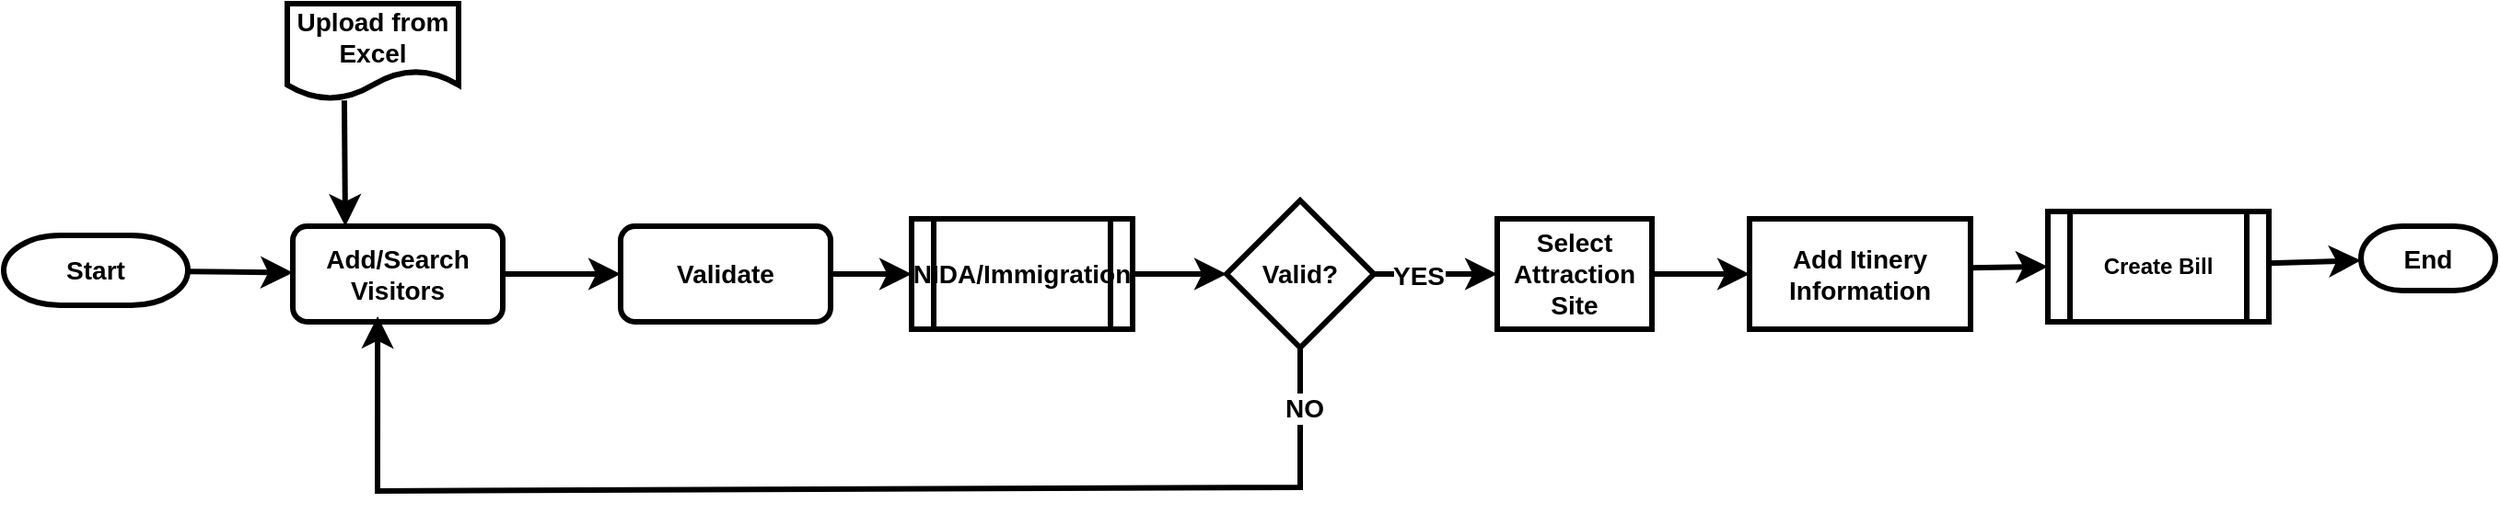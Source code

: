 <mxfile version="27.1.5" pages="4">
  <diagram id="o8VDRe50vAT0evo7GQXG" name="Itinary Creation">
    <mxGraphModel dx="2212" dy="1470" grid="0" gridSize="10" guides="1" tooltips="1" connect="1" arrows="1" fold="1" page="0" pageScale="1" pageWidth="850" pageHeight="1100" math="0" shadow="0">
      <root>
        <mxCell id="0" />
        <mxCell id="1" parent="0" />
        <mxCell id="XNs9a5o6jstJwODdz3G9-22" value="" style="edgeStyle=none;curved=1;rounded=0;orthogonalLoop=1;jettySize=auto;html=1;fontSize=12;startSize=8;endSize=8;strokeWidth=3;" edge="1" parent="1" source="XNs9a5o6jstJwODdz3G9-1" target="XNs9a5o6jstJwODdz3G9-3">
          <mxGeometry relative="1" as="geometry" />
        </mxCell>
        <mxCell id="XNs9a5o6jstJwODdz3G9-1" value="&lt;span&gt;&lt;font&gt;Start&lt;/font&gt;&lt;/span&gt;" style="strokeWidth=3;html=1;shape=mxgraph.flowchart.terminator;whiteSpace=wrap;fontSize=14;fontStyle=1" vertex="1" parent="1">
          <mxGeometry x="-558" y="-17" width="100" height="38" as="geometry" />
        </mxCell>
        <mxCell id="XNs9a5o6jstJwODdz3G9-2" value="&lt;span&gt;End&lt;/span&gt;" style="strokeWidth=3;html=1;shape=mxgraph.flowchart.terminator;whiteSpace=wrap;fontSize=14;fontStyle=1" vertex="1" parent="1">
          <mxGeometry x="722" y="-22" width="73" height="35" as="geometry" />
        </mxCell>
        <mxCell id="XNs9a5o6jstJwODdz3G9-19" style="edgeStyle=none;curved=1;rounded=0;orthogonalLoop=1;jettySize=auto;html=1;entryX=0;entryY=0.5;entryDx=0;entryDy=0;fontSize=12;startSize=8;endSize=8;strokeWidth=3;" edge="1" parent="1" source="XNs9a5o6jstJwODdz3G9-3" target="XNs9a5o6jstJwODdz3G9-7">
          <mxGeometry relative="1" as="geometry" />
        </mxCell>
        <mxCell id="XNs9a5o6jstJwODdz3G9-3" value="Add/Search Visitors" style="rounded=1;whiteSpace=wrap;html=1;fontSize=14;fontStyle=1;strokeWidth=3;" vertex="1" parent="1">
          <mxGeometry x="-401" y="-22" width="114" height="52" as="geometry" />
        </mxCell>
        <mxCell id="XNs9a5o6jstJwODdz3G9-4" value="Upload from Excel" style="shape=document;whiteSpace=wrap;html=1;boundedLbl=1;fontSize=14;fontStyle=1;strokeWidth=3;" vertex="1" parent="1">
          <mxGeometry x="-404" y="-143" width="93" height="52" as="geometry" />
        </mxCell>
        <mxCell id="XNs9a5o6jstJwODdz3G9-5" value="" style="endArrow=classic;html=1;rounded=0;fontSize=14;startSize=8;endSize=8;curved=1;exitX=0.333;exitY=1.013;exitDx=0;exitDy=0;exitPerimeter=0;entryX=0.25;entryY=0;entryDx=0;entryDy=0;fontStyle=1;strokeWidth=3;" edge="1" parent="1" source="XNs9a5o6jstJwODdz3G9-4" target="XNs9a5o6jstJwODdz3G9-3">
          <mxGeometry width="50" height="50" relative="1" as="geometry">
            <mxPoint x="88" y="93" as="sourcePoint" />
            <mxPoint x="138" y="43" as="targetPoint" />
          </mxGeometry>
        </mxCell>
        <mxCell id="XNs9a5o6jstJwODdz3G9-20" value="" style="edgeStyle=none;curved=1;rounded=0;orthogonalLoop=1;jettySize=auto;html=1;fontSize=12;startSize=8;endSize=8;strokeWidth=3;" edge="1" parent="1" source="XNs9a5o6jstJwODdz3G9-7" target="XNs9a5o6jstJwODdz3G9-8">
          <mxGeometry relative="1" as="geometry" />
        </mxCell>
        <mxCell id="XNs9a5o6jstJwODdz3G9-7" value="Validate" style="rounded=1;whiteSpace=wrap;html=1;fontSize=14;fontStyle=1;strokeWidth=3;" vertex="1" parent="1">
          <mxGeometry x="-223" y="-22" width="114" height="52" as="geometry" />
        </mxCell>
        <mxCell id="XNs9a5o6jstJwODdz3G9-21" value="" style="edgeStyle=none;curved=1;rounded=0;orthogonalLoop=1;jettySize=auto;html=1;fontSize=12;startSize=8;endSize=8;strokeWidth=3;" edge="1" parent="1" source="XNs9a5o6jstJwODdz3G9-8" target="XNs9a5o6jstJwODdz3G9-9">
          <mxGeometry relative="1" as="geometry" />
        </mxCell>
        <mxCell id="XNs9a5o6jstJwODdz3G9-8" value="NIDA/Immigration" style="shape=process;whiteSpace=wrap;html=1;backgroundOutline=1;fontSize=14;fontStyle=1;strokeWidth=3;" vertex="1" parent="1">
          <mxGeometry x="-65" y="-26" width="120" height="60" as="geometry" />
        </mxCell>
        <mxCell id="XNs9a5o6jstJwODdz3G9-11" value="" style="edgeStyle=none;curved=1;rounded=0;orthogonalLoop=1;jettySize=auto;html=1;fontSize=14;startSize=8;endSize=8;fontStyle=1;strokeWidth=3;" edge="1" parent="1" source="XNs9a5o6jstJwODdz3G9-9" target="XNs9a5o6jstJwODdz3G9-10">
          <mxGeometry relative="1" as="geometry" />
        </mxCell>
        <mxCell id="XNs9a5o6jstJwODdz3G9-14" value="YES" style="edgeLabel;html=1;align=center;verticalAlign=middle;resizable=0;points=[];fontSize=14;fontStyle=1" vertex="1" connectable="0" parent="XNs9a5o6jstJwODdz3G9-11">
          <mxGeometry x="-0.284" y="-1" relative="1" as="geometry">
            <mxPoint as="offset" />
          </mxGeometry>
        </mxCell>
        <mxCell id="XNs9a5o6jstJwODdz3G9-9" value="Valid?" style="rhombus;whiteSpace=wrap;html=1;fontSize=14;fontStyle=1;strokeWidth=3;" vertex="1" parent="1">
          <mxGeometry x="106" y="-36" width="80" height="80" as="geometry" />
        </mxCell>
        <mxCell id="XNs9a5o6jstJwODdz3G9-17" value="" style="edgeStyle=none;curved=1;rounded=0;orthogonalLoop=1;jettySize=auto;html=1;fontSize=14;startSize=8;endSize=8;fontStyle=1;strokeWidth=3;entryX=0;entryY=0.5;entryDx=0;entryDy=0;" edge="1" parent="1" target="XNs9a5o6jstJwODdz3G9-16">
          <mxGeometry relative="1" as="geometry">
            <mxPoint x="316" y="4" as="sourcePoint" />
            <mxPoint x="396" y="4" as="targetPoint" />
          </mxGeometry>
        </mxCell>
        <mxCell id="XNs9a5o6jstJwODdz3G9-10" value="Select Attraction Site" style="whiteSpace=wrap;html=1;fontSize=14;fontStyle=1;strokeWidth=3;" vertex="1" parent="1">
          <mxGeometry x="253" y="-26" width="84" height="60" as="geometry" />
        </mxCell>
        <mxCell id="XNs9a5o6jstJwODdz3G9-12" style="edgeStyle=none;curved=0;rounded=0;orthogonalLoop=1;jettySize=auto;html=1;entryX=0.404;entryY=0.942;entryDx=0;entryDy=0;entryPerimeter=0;fontSize=14;startSize=8;endSize=8;exitX=0.5;exitY=1;exitDx=0;exitDy=0;fontStyle=1;strokeWidth=3;" edge="1" parent="1" source="XNs9a5o6jstJwODdz3G9-9" target="XNs9a5o6jstJwODdz3G9-3">
          <mxGeometry relative="1" as="geometry">
            <mxPoint x="144" y="38" as="sourcePoint" />
            <mxPoint x="-348.98" y="20.988" as="targetPoint" />
            <Array as="points">
              <mxPoint x="146" y="120" />
              <mxPoint x="-355" y="122" />
            </Array>
          </mxGeometry>
        </mxCell>
        <mxCell id="XNs9a5o6jstJwODdz3G9-15" value="NO" style="edgeLabel;html=1;align=center;verticalAlign=middle;resizable=0;points=[];fontSize=14;fontStyle=1" vertex="1" connectable="0" parent="XNs9a5o6jstJwODdz3G9-12">
          <mxGeometry x="-0.902" y="2" relative="1" as="geometry">
            <mxPoint as="offset" />
          </mxGeometry>
        </mxCell>
        <mxCell id="XNs9a5o6jstJwODdz3G9-16" value="Add Itinery Information" style="whiteSpace=wrap;html=1;fontSize=14;fontStyle=1;strokeWidth=3;" vertex="1" parent="1">
          <mxGeometry x="390" y="-26" width="120" height="60" as="geometry" />
        </mxCell>
        <mxCell id="XNs9a5o6jstJwODdz3G9-18" style="edgeStyle=none;curved=1;rounded=0;orthogonalLoop=1;jettySize=auto;html=1;entryX=0;entryY=0.5;entryDx=0;entryDy=0;fontSize=14;startSize=8;endSize=8;fontStyle=1;strokeWidth=3;" edge="1" parent="1" target="bC_K1pf8ZOpX1Q2r9_G9-3">
          <mxGeometry relative="1" as="geometry">
            <mxPoint x="510" y="0.655" as="sourcePoint" />
            <mxPoint x="551" as="targetPoint" />
          </mxGeometry>
        </mxCell>
        <mxCell id="bC_K1pf8ZOpX1Q2r9_G9-6" value="" style="edgeStyle=none;curved=1;rounded=0;orthogonalLoop=1;jettySize=auto;html=1;fontSize=12;startSize=8;endSize=8;fontStyle=1;strokeWidth=3;" edge="1" parent="1" source="bC_K1pf8ZOpX1Q2r9_G9-3" target="XNs9a5o6jstJwODdz3G9-2">
          <mxGeometry relative="1" as="geometry" />
        </mxCell>
        <mxCell id="bC_K1pf8ZOpX1Q2r9_G9-3" value="Create Bill" style="shape=process;whiteSpace=wrap;html=1;backgroundOutline=1;fontStyle=1;strokeWidth=3;" vertex="1" parent="1">
          <mxGeometry x="552" y="-30" width="120" height="60" as="geometry" />
        </mxCell>
      </root>
    </mxGraphModel>
  </diagram>
  <diagram name="Bill and Payments" id="isD4XnIpkaDu3AuO83Xx">
    <mxGraphModel dx="2212" dy="1470" grid="0" gridSize="10" guides="1" tooltips="1" connect="1" arrows="1" fold="1" page="0" pageScale="1" pageWidth="850" pageHeight="1100" math="0" shadow="0">
      <root>
        <mxCell id="gn8j9FhQrk8Oq70H1IYA-0" />
        <mxCell id="gn8j9FhQrk8Oq70H1IYA-1" parent="gn8j9FhQrk8Oq70H1IYA-0" />
        <mxCell id="gn8j9FhQrk8Oq70H1IYA-2" value="" style="edgeStyle=none;curved=1;rounded=0;orthogonalLoop=1;jettySize=auto;html=1;fontSize=12;startSize=8;endSize=8;strokeWidth=3;" edge="1" parent="gn8j9FhQrk8Oq70H1IYA-1" source="gn8j9FhQrk8Oq70H1IYA-3" target="gn8j9FhQrk8Oq70H1IYA-6">
          <mxGeometry relative="1" as="geometry" />
        </mxCell>
        <mxCell id="gn8j9FhQrk8Oq70H1IYA-3" value="&lt;span&gt;&lt;font&gt;Start&lt;/font&gt;&lt;/span&gt;" style="strokeWidth=3;html=1;shape=mxgraph.flowchart.terminator;whiteSpace=wrap;fontSize=14;fontStyle=1" vertex="1" parent="gn8j9FhQrk8Oq70H1IYA-1">
          <mxGeometry x="-558" y="-17" width="100" height="38" as="geometry" />
        </mxCell>
        <mxCell id="gn8j9FhQrk8Oq70H1IYA-4" value="&lt;span&gt;End&lt;/span&gt;" style="strokeWidth=3;html=1;shape=mxgraph.flowchart.terminator;whiteSpace=wrap;fontSize=14;fontStyle=1" vertex="1" parent="gn8j9FhQrk8Oq70H1IYA-1">
          <mxGeometry x="486" y="-17" width="100" height="38" as="geometry" />
        </mxCell>
        <mxCell id="jxyXqsxjv7e7rPtV_4Qg-1" value="" style="edgeStyle=none;curved=1;rounded=0;orthogonalLoop=1;jettySize=auto;html=1;fontSize=12;startSize=8;endSize=8;entryX=0;entryY=0.5;entryDx=0;entryDy=0;strokeWidth=3;" edge="1" parent="gn8j9FhQrk8Oq70H1IYA-1" source="gn8j9FhQrk8Oq70H1IYA-6" target="gn8j9FhQrk8Oq70H1IYA-12">
          <mxGeometry relative="1" as="geometry">
            <mxPoint x="-167" y="4" as="targetPoint" />
          </mxGeometry>
        </mxCell>
        <mxCell id="gn8j9FhQrk8Oq70H1IYA-6" value="Generate Bill" style="rounded=1;whiteSpace=wrap;html=1;fontSize=14;fontStyle=1;strokeWidth=3;" vertex="1" parent="gn8j9FhQrk8Oq70H1IYA-1">
          <mxGeometry x="-401" y="-22" width="114" height="52" as="geometry" />
        </mxCell>
        <mxCell id="jxyXqsxjv7e7rPtV_4Qg-3" value="" style="edgeStyle=none;curved=1;rounded=0;orthogonalLoop=1;jettySize=auto;html=1;fontSize=12;startSize=8;endSize=8;strokeWidth=3;" edge="1" parent="gn8j9FhQrk8Oq70H1IYA-1" source="gn8j9FhQrk8Oq70H1IYA-12" target="jxyXqsxjv7e7rPtV_4Qg-2">
          <mxGeometry relative="1" as="geometry" />
        </mxCell>
        <mxCell id="gn8j9FhQrk8Oq70H1IYA-12" value="Get Control Number" style="shape=process;whiteSpace=wrap;html=1;backgroundOutline=1;fontSize=14;fontStyle=1;strokeWidth=3;" vertex="1" parent="gn8j9FhQrk8Oq70H1IYA-1">
          <mxGeometry x="-210" y="-26" width="120" height="60" as="geometry" />
        </mxCell>
        <mxCell id="gn8j9FhQrk8Oq70H1IYA-13" value="" style="edgeStyle=none;curved=1;rounded=0;orthogonalLoop=1;jettySize=auto;html=1;fontSize=14;startSize=8;endSize=8;fontStyle=1;strokeWidth=3;" edge="1" parent="gn8j9FhQrk8Oq70H1IYA-1" target="gn8j9FhQrk8Oq70H1IYA-17">
          <mxGeometry relative="1" as="geometry">
            <mxPoint x="231" y="4" as="sourcePoint" />
          </mxGeometry>
        </mxCell>
        <mxCell id="gn8j9FhQrk8Oq70H1IYA-14" value="YES" style="edgeLabel;html=1;align=center;verticalAlign=middle;resizable=0;points=[];fontSize=14;fontStyle=1" vertex="1" connectable="0" parent="gn8j9FhQrk8Oq70H1IYA-13">
          <mxGeometry x="-0.284" y="-1" relative="1" as="geometry">
            <mxPoint as="offset" />
          </mxGeometry>
        </mxCell>
        <mxCell id="gn8j9FhQrk8Oq70H1IYA-15" value="Paid?" style="rhombus;whiteSpace=wrap;html=1;fontSize=14;fontStyle=1;strokeWidth=3;" vertex="1" parent="gn8j9FhQrk8Oq70H1IYA-1">
          <mxGeometry x="143" y="-36" width="80" height="80" as="geometry" />
        </mxCell>
        <mxCell id="jxyXqsxjv7e7rPtV_4Qg-7" value="" style="edgeStyle=none;curved=1;rounded=0;orthogonalLoop=1;jettySize=auto;html=1;fontSize=12;startSize=8;endSize=8;strokeWidth=3;" edge="1" parent="gn8j9FhQrk8Oq70H1IYA-1" source="gn8j9FhQrk8Oq70H1IYA-17" target="gn8j9FhQrk8Oq70H1IYA-4">
          <mxGeometry relative="1" as="geometry" />
        </mxCell>
        <mxCell id="gn8j9FhQrk8Oq70H1IYA-17" value="Create Reservation" style="whiteSpace=wrap;html=1;fontSize=14;fontStyle=1;strokeWidth=3;" vertex="1" parent="gn8j9FhQrk8Oq70H1IYA-1">
          <mxGeometry x="298" y="-26" width="102" height="60" as="geometry" />
        </mxCell>
        <mxCell id="jxyXqsxjv7e7rPtV_4Qg-6" value="" style="edgeStyle=none;curved=1;rounded=0;orthogonalLoop=1;jettySize=auto;html=1;fontSize=12;startSize=8;endSize=8;strokeWidth=3;" edge="1" parent="gn8j9FhQrk8Oq70H1IYA-1" source="jxyXqsxjv7e7rPtV_4Qg-2" target="gn8j9FhQrk8Oq70H1IYA-15">
          <mxGeometry relative="1" as="geometry" />
        </mxCell>
        <mxCell id="jxyXqsxjv7e7rPtV_4Qg-2" value="Make Payment" style="whiteSpace=wrap;html=1;fontSize=14;fontStyle=1;strokeWidth=3;" vertex="1" parent="gn8j9FhQrk8Oq70H1IYA-1">
          <mxGeometry x="-21" y="-26" width="120" height="60" as="geometry" />
        </mxCell>
        <mxCell id="jxyXqsxjv7e7rPtV_4Qg-5" value="" style="edgeStyle=none;curved=1;rounded=0;orthogonalLoop=1;jettySize=auto;html=1;fontSize=12;startSize=8;endSize=8;strokeWidth=3;" edge="1" parent="gn8j9FhQrk8Oq70H1IYA-1" source="jxyXqsxjv7e7rPtV_4Qg-4" target="jxyXqsxjv7e7rPtV_4Qg-2">
          <mxGeometry relative="1" as="geometry" />
        </mxCell>
        <mxCell id="jxyXqsxjv7e7rPtV_4Qg-4" value="Credit Note" style="shape=process;whiteSpace=wrap;html=1;backgroundOutline=1;fontSize=14;fontStyle=1;strokeWidth=3;" vertex="1" parent="gn8j9FhQrk8Oq70H1IYA-1">
          <mxGeometry x="-19" y="-155" width="120" height="60" as="geometry" />
        </mxCell>
      </root>
    </mxGraphModel>
  </diagram>
  <diagram name="Reservation Cancellation" id="eQUqPby0MfiUXAKyfKSw">
    <mxGraphModel grid="0" page="0" gridSize="10" guides="1" tooltips="1" connect="1" arrows="1" fold="1" pageScale="1" pageWidth="850" pageHeight="1100" math="0" shadow="0">
      <root>
        <mxCell id="nGcpeofksoNWgutC63UL-0" />
        <mxCell id="nGcpeofksoNWgutC63UL-1" parent="nGcpeofksoNWgutC63UL-0" />
        <mxCell id="nGcpeofksoNWgutC63UL-2" value="" style="edgeStyle=none;curved=1;rounded=0;orthogonalLoop=1;jettySize=auto;html=1;fontSize=12;startSize=8;endSize=8;strokeWidth=3;" edge="1" parent="nGcpeofksoNWgutC63UL-1" source="nGcpeofksoNWgutC63UL-3" target="nGcpeofksoNWgutC63UL-6">
          <mxGeometry relative="1" as="geometry" />
        </mxCell>
        <mxCell id="nGcpeofksoNWgutC63UL-3" value="&lt;span&gt;&lt;font&gt;Start&lt;/font&gt;&lt;/span&gt;" style="strokeWidth=3;html=1;shape=mxgraph.flowchart.terminator;whiteSpace=wrap;fontSize=14;fontStyle=1" vertex="1" parent="nGcpeofksoNWgutC63UL-1">
          <mxGeometry x="-558" y="-17" width="100" height="38" as="geometry" />
        </mxCell>
        <mxCell id="nGcpeofksoNWgutC63UL-4" value="&lt;span&gt;End&lt;/span&gt;" style="strokeWidth=3;html=1;shape=mxgraph.flowchart.terminator;whiteSpace=wrap;fontSize=14;fontStyle=1" vertex="1" parent="nGcpeofksoNWgutC63UL-1">
          <mxGeometry x="205" y="-17" width="100" height="38" as="geometry" />
        </mxCell>
        <mxCell id="BXc7B4OxbNUOF-Gr2naR-0" value="" style="edgeStyle=none;curved=1;rounded=0;orthogonalLoop=1;jettySize=auto;html=1;fontSize=12;startSize=8;endSize=8;strokeWidth=3;" edge="1" parent="nGcpeofksoNWgutC63UL-1" source="nGcpeofksoNWgutC63UL-6" target="nGcpeofksoNWgutC63UL-15">
          <mxGeometry relative="1" as="geometry" />
        </mxCell>
        <mxCell id="nGcpeofksoNWgutC63UL-6" value="Select Reservation" style="rounded=1;whiteSpace=wrap;html=1;fontSize=14;fontStyle=1;strokeWidth=3;" vertex="1" parent="nGcpeofksoNWgutC63UL-1">
          <mxGeometry x="-401" y="-22" width="114" height="52" as="geometry" />
        </mxCell>
        <mxCell id="nGcpeofksoNWgutC63UL-12" value="" style="edgeStyle=none;curved=1;rounded=0;orthogonalLoop=1;jettySize=auto;html=1;fontSize=12;startSize=8;endSize=8;strokeWidth=3;" edge="1" parent="nGcpeofksoNWgutC63UL-1" source="nGcpeofksoNWgutC63UL-13" target="nGcpeofksoNWgutC63UL-4">
          <mxGeometry relative="1" as="geometry" />
        </mxCell>
        <mxCell id="nGcpeofksoNWgutC63UL-13" value="Create Reservation" style="whiteSpace=wrap;html=1;fontSize=14;fontStyle=1;strokeWidth=3;" vertex="1" parent="nGcpeofksoNWgutC63UL-1">
          <mxGeometry x="17" y="-26" width="102" height="60" as="geometry" />
        </mxCell>
        <mxCell id="BXc7B4OxbNUOF-Gr2naR-1" value="" style="edgeStyle=none;curved=1;rounded=0;orthogonalLoop=1;jettySize=auto;html=1;fontSize=12;startSize=8;endSize=8;strokeWidth=3;" edge="1" parent="nGcpeofksoNWgutC63UL-1" source="nGcpeofksoNWgutC63UL-15" target="nGcpeofksoNWgutC63UL-13">
          <mxGeometry relative="1" as="geometry" />
        </mxCell>
        <mxCell id="nGcpeofksoNWgutC63UL-15" value="Cancel" style="whiteSpace=wrap;html=1;fontSize=14;fontStyle=1;strokeWidth=3;" vertex="1" parent="nGcpeofksoNWgutC63UL-1">
          <mxGeometry x="-196" y="-28" width="120" height="60" as="geometry" />
        </mxCell>
      </root>
    </mxGraphModel>
  </diagram>
  <diagram name="Check-In" id="y0lo2LuPj2kqJT-pw5u0">
    <mxGraphModel dx="1487" dy="1346" grid="0" gridSize="10" guides="1" tooltips="1" connect="1" arrows="1" fold="1" page="0" pageScale="1" pageWidth="850" pageHeight="1100" math="0" shadow="0">
      <root>
        <mxCell id="WJafnOqP63Unvw65Ywop-0" />
        <mxCell id="WJafnOqP63Unvw65Ywop-1" parent="WJafnOqP63Unvw65Ywop-0" />
        <mxCell id="WJafnOqP63Unvw65Ywop-2" value="" style="edgeStyle=none;curved=1;rounded=0;orthogonalLoop=1;jettySize=auto;html=1;fontSize=12;startSize=8;endSize=8;strokeWidth=3;" edge="1" parent="WJafnOqP63Unvw65Ywop-1" source="WJafnOqP63Unvw65Ywop-3" target="WJafnOqP63Unvw65Ywop-6">
          <mxGeometry relative="1" as="geometry" />
        </mxCell>
        <mxCell id="WJafnOqP63Unvw65Ywop-3" value="&lt;span&gt;&lt;font&gt;Start&lt;/font&gt;&lt;/span&gt;" style="strokeWidth=3;html=1;shape=mxgraph.flowchart.terminator;whiteSpace=wrap;fontSize=14;fontStyle=1" vertex="1" parent="WJafnOqP63Unvw65Ywop-1">
          <mxGeometry x="-622" y="-17" width="100" height="38" as="geometry" />
        </mxCell>
        <mxCell id="WJafnOqP63Unvw65Ywop-4" value="&lt;span&gt;End&lt;/span&gt;" style="strokeWidth=3;html=1;shape=mxgraph.flowchart.terminator;whiteSpace=wrap;fontSize=14;fontStyle=1" vertex="1" parent="WJafnOqP63Unvw65Ywop-1">
          <mxGeometry x="382" y="-29" width="100" height="38" as="geometry" />
        </mxCell>
        <mxCell id="WJafnOqP63Unvw65Ywop-5" value="" style="edgeStyle=none;curved=1;rounded=0;orthogonalLoop=1;jettySize=auto;html=1;fontSize=12;startSize=8;endSize=8;strokeWidth=3;" edge="1" parent="WJafnOqP63Unvw65Ywop-1" source="WJafnOqP63Unvw65Ywop-6" target="WJafnOqP63Unvw65Ywop-10">
          <mxGeometry relative="1" as="geometry" />
        </mxCell>
        <mxCell id="WJafnOqP63Unvw65Ywop-6" value="Search Reservation" style="rounded=1;whiteSpace=wrap;html=1;fontSize=14;fontStyle=1;strokeWidth=3;" vertex="1" parent="WJafnOqP63Unvw65Ywop-1">
          <mxGeometry x="-465" y="-22" width="114" height="52" as="geometry" />
        </mxCell>
        <mxCell id="WJafnOqP63Unvw65Ywop-7" value="" style="edgeStyle=none;curved=1;rounded=0;orthogonalLoop=1;jettySize=auto;html=1;fontSize=12;startSize=8;endSize=8;strokeWidth=3;" edge="1" parent="WJafnOqP63Unvw65Ywop-1" source="WJafnOqP63Unvw65Ywop-8" target="WJafnOqP63Unvw65Ywop-4">
          <mxGeometry relative="1" as="geometry" />
        </mxCell>
        <mxCell id="WJafnOqP63Unvw65Ywop-8" value="Allow Check-In" style="whiteSpace=wrap;html=1;fontSize=14;fontStyle=1;strokeWidth=3;" vertex="1" parent="WJafnOqP63Unvw65Ywop-1">
          <mxGeometry x="194" y="-33" width="102" height="55" as="geometry" />
        </mxCell>
        <mxCell id="m2lKjlFJj85tEI7oiHO0-3" value="" style="edgeStyle=none;curved=1;rounded=0;orthogonalLoop=1;jettySize=auto;html=1;fontSize=12;startSize=8;endSize=8;fontStyle=1;strokeWidth=3;" edge="1" parent="WJafnOqP63Unvw65Ywop-1" source="WJafnOqP63Unvw65Ywop-10" target="m2lKjlFJj85tEI7oiHO0-2">
          <mxGeometry relative="1" as="geometry" />
        </mxCell>
        <mxCell id="WJafnOqP63Unvw65Ywop-10" value="Verify Reservation&amp;nbsp; " style="whiteSpace=wrap;html=1;fontSize=14;fontStyle=1;strokeWidth=3;" vertex="1" parent="WJafnOqP63Unvw65Ywop-1">
          <mxGeometry x="-293" y="-28" width="120" height="60" as="geometry" />
        </mxCell>
        <mxCell id="m2lKjlFJj85tEI7oiHO0-1" value="" style="edgeStyle=none;curved=1;rounded=0;orthogonalLoop=1;jettySize=auto;html=1;fontSize=12;startSize=8;endSize=8;fontStyle=1;strokeWidth=3;" edge="1" parent="WJafnOqP63Unvw65Ywop-1" source="m2lKjlFJj85tEI7oiHO0-0" target="WJafnOqP63Unvw65Ywop-10">
          <mxGeometry relative="1" as="geometry" />
        </mxCell>
        <mxCell id="m2lKjlFJj85tEI7oiHO0-0" value="Inspect" style="shape=process;whiteSpace=wrap;html=1;backgroundOutline=1;fontStyle=1;strokeWidth=3;" vertex="1" parent="WJafnOqP63Unvw65Ywop-1">
          <mxGeometry x="-293" y="-157" width="120" height="60" as="geometry" />
        </mxCell>
        <mxCell id="m2lKjlFJj85tEI7oiHO0-5" value="" style="edgeStyle=none;curved=1;rounded=0;orthogonalLoop=1;jettySize=auto;html=1;fontSize=12;startSize=8;endSize=8;fontStyle=1;strokeWidth=3;" edge="1" parent="WJafnOqP63Unvw65Ywop-1" source="m2lKjlFJj85tEI7oiHO0-2" target="m2lKjlFJj85tEI7oiHO0-4">
          <mxGeometry relative="1" as="geometry" />
        </mxCell>
        <mxCell id="m2lKjlFJj85tEI7oiHO0-7" value="YES" style="edgeLabel;html=1;align=center;verticalAlign=middle;resizable=0;points=[];fontSize=12;fontStyle=1" vertex="1" connectable="0" parent="m2lKjlFJj85tEI7oiHO0-5">
          <mxGeometry x="-0.459" y="1" relative="1" as="geometry">
            <mxPoint as="offset" />
          </mxGeometry>
        </mxCell>
        <mxCell id="m2lKjlFJj85tEI7oiHO0-10" value="" style="edgeStyle=none;curved=0;rounded=0;orthogonalLoop=1;jettySize=auto;html=1;fontSize=12;startSize=8;endSize=8;exitX=0.5;exitY=1;exitDx=0;exitDy=0;entryX=0.5;entryY=1;entryDx=0;entryDy=0;entryPerimeter=0;strokeWidth=3;" edge="1" parent="WJafnOqP63Unvw65Ywop-1" source="m2lKjlFJj85tEI7oiHO0-2" target="WJafnOqP63Unvw65Ywop-4">
          <mxGeometry relative="1" as="geometry">
            <mxPoint x="-93" y="3" as="sourcePoint" />
            <mxPoint x="431" y="-28" as="targetPoint" />
            <Array as="points">
              <mxPoint x="-93" y="83" />
              <mxPoint x="433" y="83" />
            </Array>
          </mxGeometry>
        </mxCell>
        <mxCell id="m2lKjlFJj85tEI7oiHO0-2" value="Verified?" style="rhombus;whiteSpace=wrap;html=1;fontStyle=1;strokeWidth=3;" vertex="1" parent="WJafnOqP63Unvw65Ywop-1">
          <mxGeometry x="-132" y="-40" width="80" height="80" as="geometry" />
        </mxCell>
        <mxCell id="m2lKjlFJj85tEI7oiHO0-8" value="" style="edgeStyle=none;curved=1;rounded=0;orthogonalLoop=1;jettySize=auto;html=1;fontSize=12;startSize=8;endSize=8;strokeWidth=3;" edge="1" parent="WJafnOqP63Unvw65Ywop-1" source="m2lKjlFJj85tEI7oiHO0-4" target="WJafnOqP63Unvw65Ywop-8">
          <mxGeometry relative="1" as="geometry" />
        </mxCell>
        <mxCell id="m2lKjlFJj85tEI7oiHO0-4" value="Print Permits" style="shape=document;whiteSpace=wrap;html=1;boundedLbl=1;fontStyle=1;strokeWidth=3;" vertex="1" parent="WJafnOqP63Unvw65Ywop-1">
          <mxGeometry x="6" y="-37" width="103" height="67" as="geometry" />
        </mxCell>
      </root>
    </mxGraphModel>
  </diagram>
</mxfile>
